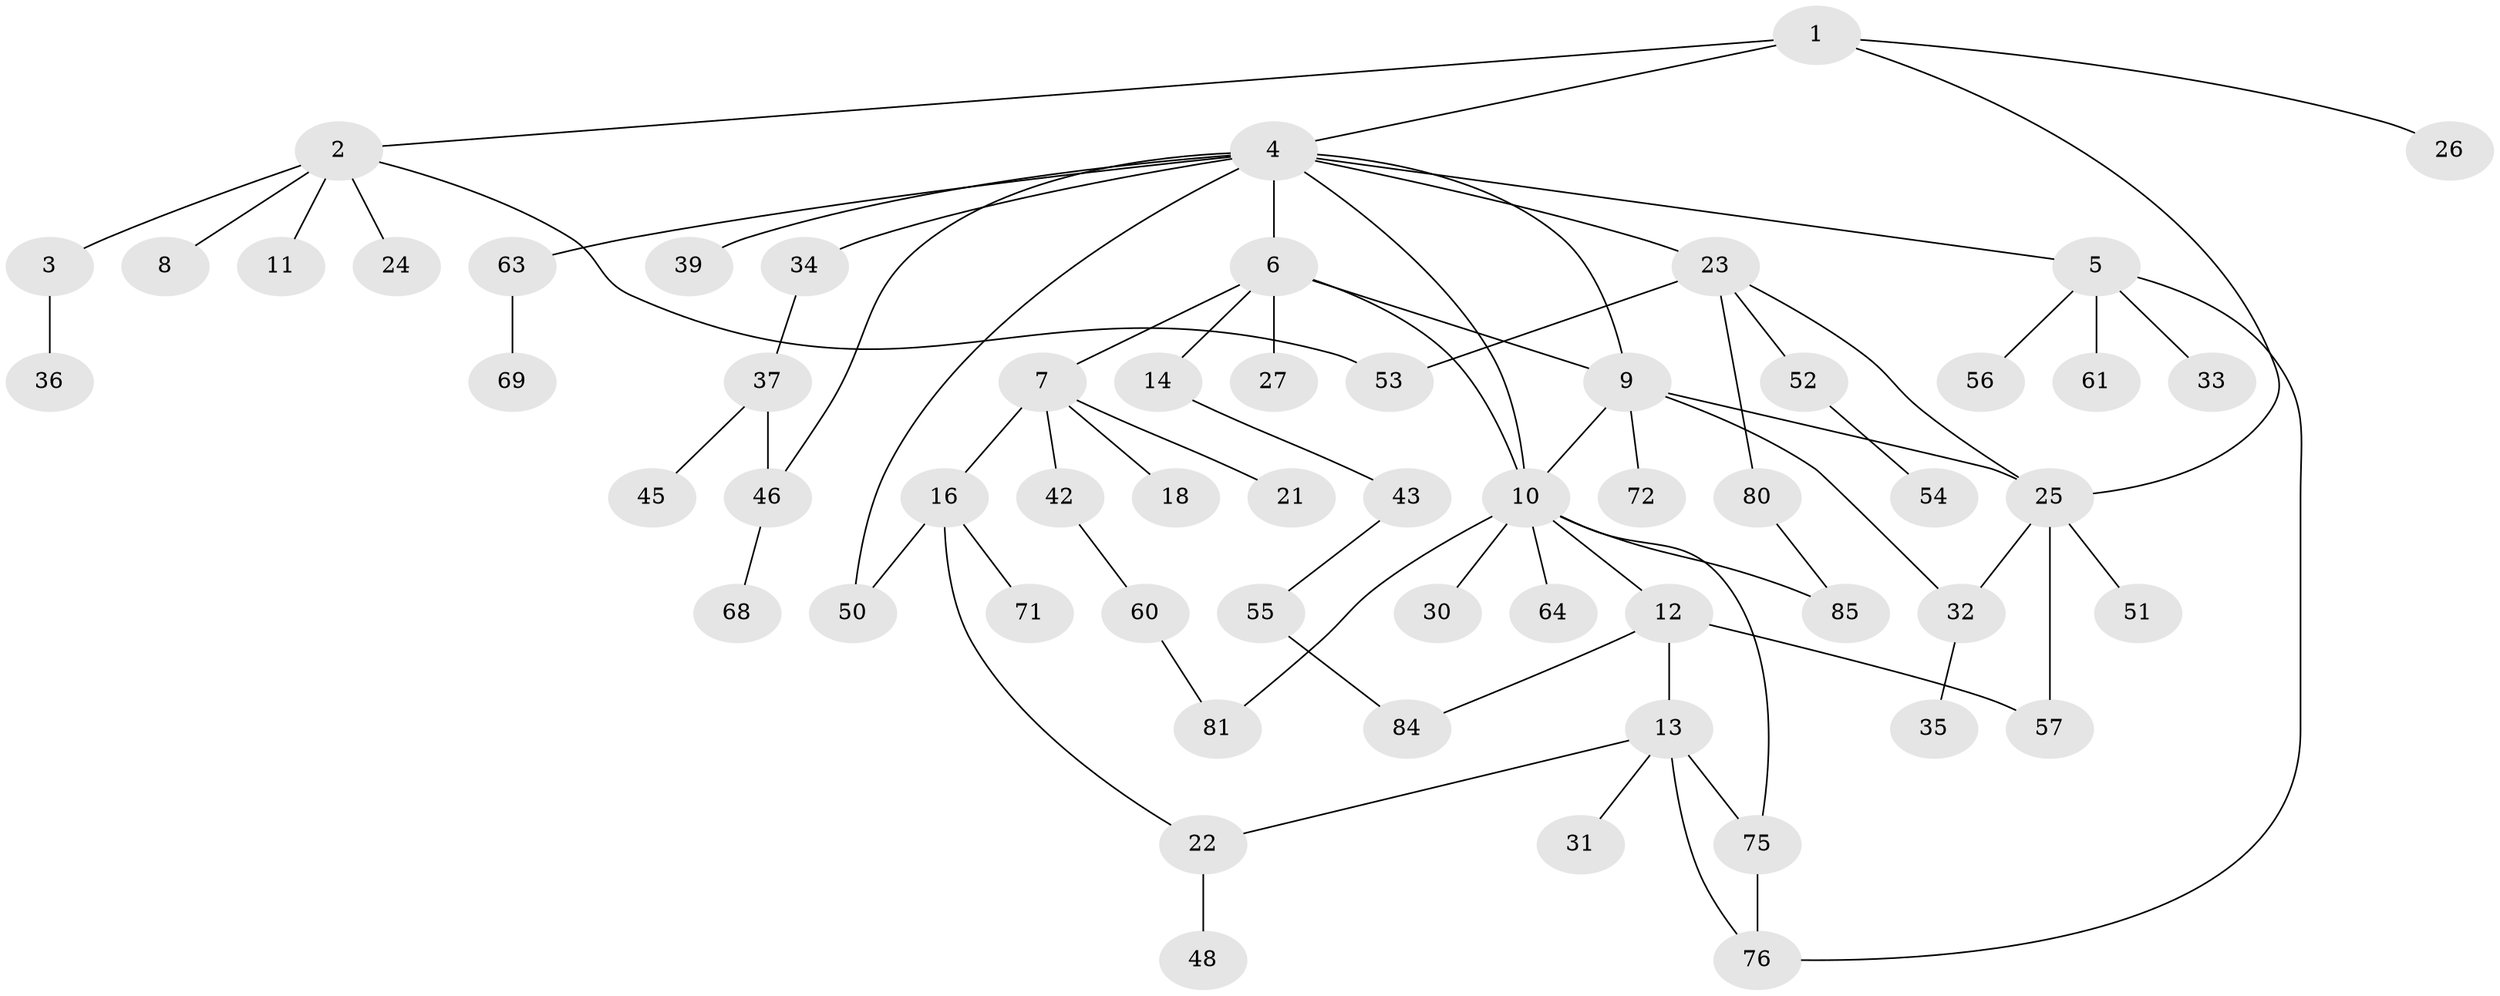 // original degree distribution, {5: 0.047058823529411764, 6: 0.011764705882352941, 2: 0.24705882352941178, 9: 0.011764705882352941, 4: 0.08235294117647059, 7: 0.023529411764705882, 1: 0.3764705882352941, 3: 0.2}
// Generated by graph-tools (version 1.1) at 2025/10/02/27/25 16:10:53]
// undirected, 59 vertices, 75 edges
graph export_dot {
graph [start="1"]
  node [color=gray90,style=filled];
  1 [super="+58"];
  2 [super="+29"];
  3;
  4 [super="+20"];
  5 [super="+28"];
  6 [super="+77"];
  7;
  8 [super="+66"];
  9 [super="+15"];
  10 [super="+19"];
  11;
  12 [super="+62"];
  13 [super="+17"];
  14;
  16 [super="+38"];
  18 [super="+70"];
  21;
  22;
  23 [super="+44"];
  24;
  25 [super="+49"];
  26;
  27;
  30;
  31;
  32 [super="+40"];
  33;
  34 [super="+41"];
  35;
  36;
  37;
  39;
  42;
  43 [super="+47"];
  45;
  46;
  48;
  50 [super="+67"];
  51 [super="+59"];
  52;
  53 [super="+82"];
  54;
  55;
  56;
  57;
  60 [super="+74"];
  61 [super="+65"];
  63;
  64 [super="+79"];
  68;
  69 [super="+73"];
  71;
  72 [super="+78"];
  75;
  76;
  80 [super="+83"];
  81;
  84;
  85;
  1 -- 2;
  1 -- 4;
  1 -- 26;
  1 -- 25;
  2 -- 3;
  2 -- 8;
  2 -- 11;
  2 -- 24;
  2 -- 53;
  3 -- 36;
  4 -- 5;
  4 -- 6;
  4 -- 9;
  4 -- 34;
  4 -- 39;
  4 -- 46;
  4 -- 63;
  4 -- 10;
  4 -- 50;
  4 -- 23;
  5 -- 61;
  5 -- 76;
  5 -- 56;
  5 -- 33;
  6 -- 7;
  6 -- 14;
  6 -- 27;
  6 -- 9;
  6 -- 10;
  7 -- 16;
  7 -- 18;
  7 -- 21;
  7 -- 42;
  9 -- 10;
  9 -- 25;
  9 -- 32;
  9 -- 72;
  10 -- 12;
  10 -- 75;
  10 -- 64;
  10 -- 81;
  10 -- 85;
  10 -- 30;
  12 -- 13;
  12 -- 57;
  12 -- 84;
  13 -- 22;
  13 -- 75;
  13 -- 76;
  13 -- 31;
  14 -- 43;
  16 -- 50;
  16 -- 22;
  16 -- 71;
  22 -- 48;
  23 -- 25;
  23 -- 80;
  23 -- 52;
  23 -- 53;
  25 -- 57;
  25 -- 32;
  25 -- 51;
  32 -- 35;
  34 -- 37;
  37 -- 45;
  37 -- 46;
  42 -- 60;
  43 -- 55;
  46 -- 68;
  52 -- 54;
  55 -- 84;
  60 -- 81;
  63 -- 69;
  75 -- 76;
  80 -- 85;
}
